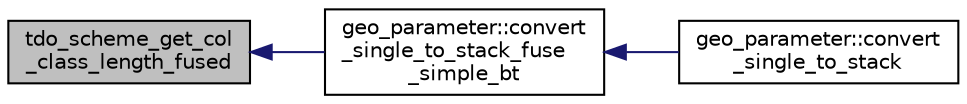digraph "tdo_scheme_get_col_class_length_fused"
{
  edge [fontname="Helvetica",fontsize="10",labelfontname="Helvetica",labelfontsize="10"];
  node [fontname="Helvetica",fontsize="10",shape=record];
  rankdir="LR";
  Node21909 [label="tdo_scheme_get_col\l_class_length_fused",height=0.2,width=0.4,color="black", fillcolor="grey75", style="filled", fontcolor="black"];
  Node21909 -> Node21910 [dir="back",color="midnightblue",fontsize="10",style="solid",fontname="Helvetica"];
  Node21910 [label="geo_parameter::convert\l_single_to_stack_fuse\l_simple_bt",height=0.2,width=0.4,color="black", fillcolor="white", style="filled",URL="$d9/d51/classgeo__parameter.html#a0cf3cd58d64429f34e0d332873df8ce0"];
  Node21910 -> Node21911 [dir="back",color="midnightblue",fontsize="10",style="solid",fontname="Helvetica"];
  Node21911 [label="geo_parameter::convert\l_single_to_stack",height=0.2,width=0.4,color="black", fillcolor="white", style="filled",URL="$d9/d51/classgeo__parameter.html#a38a7db47929dd2be6c51bf84ce6910d1"];
}
